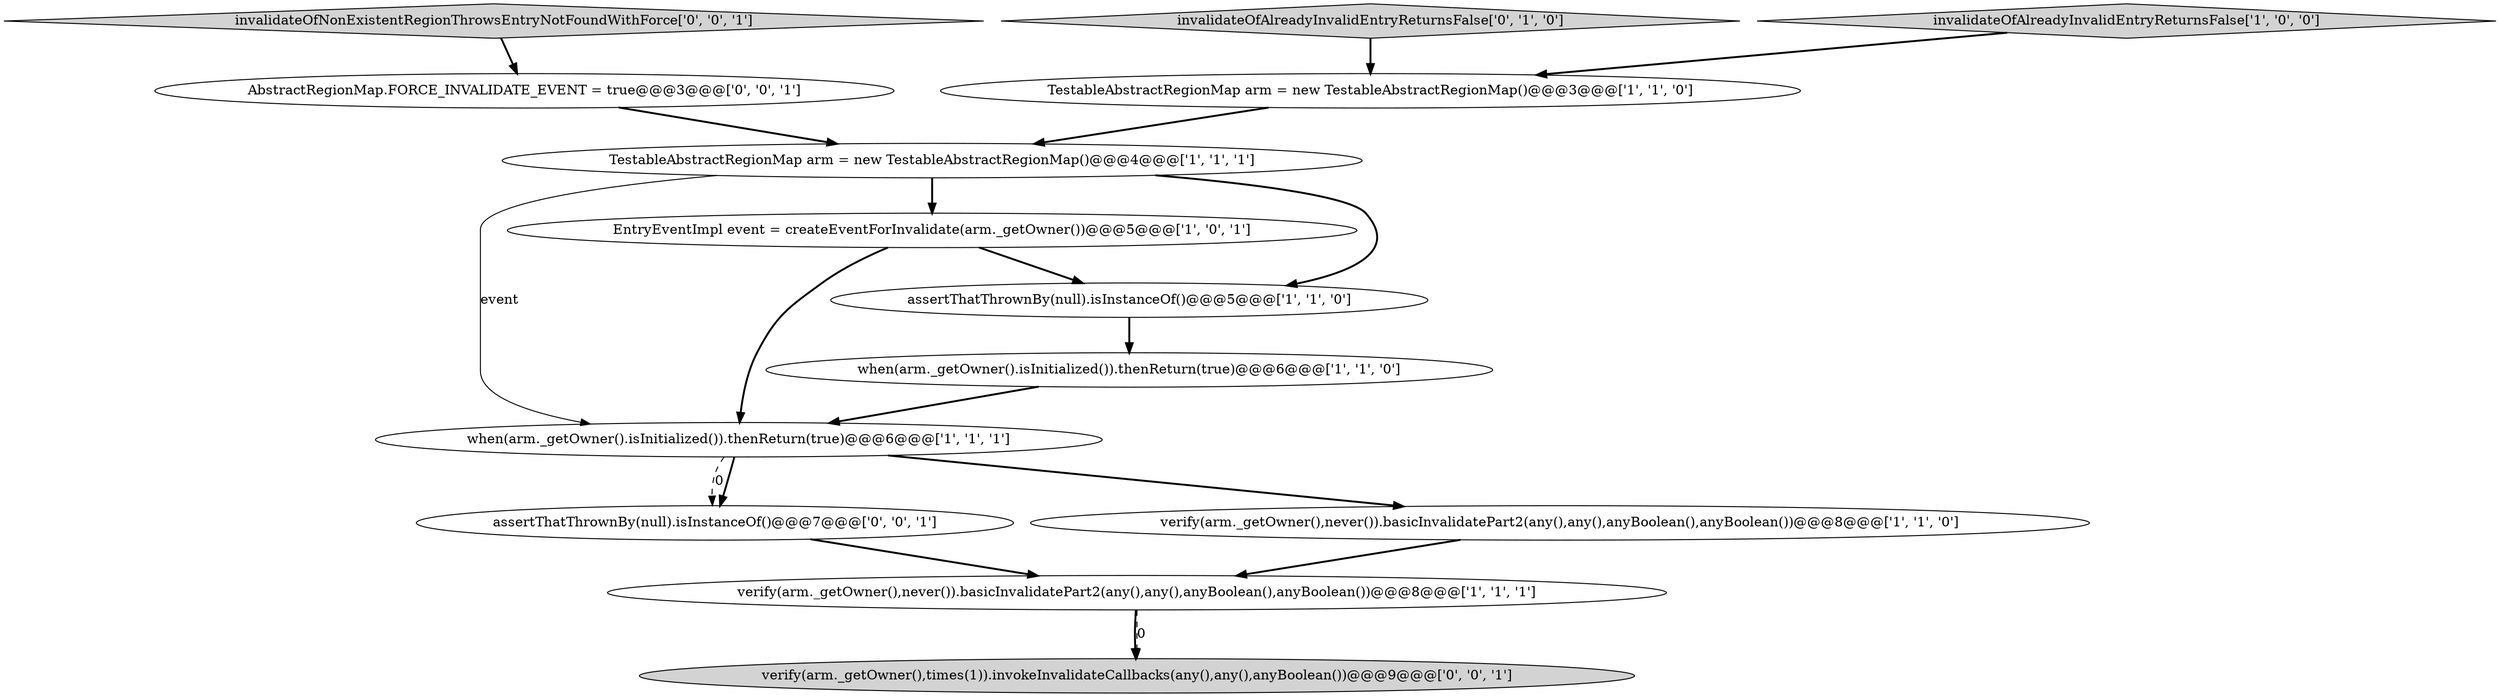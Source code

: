 digraph {
1 [style = filled, label = "TestableAbstractRegionMap arm = new TestableAbstractRegionMap()@@@4@@@['1', '1', '1']", fillcolor = white, shape = ellipse image = "AAA0AAABBB1BBB"];
8 [style = filled, label = "verify(arm._getOwner(),never()).basicInvalidatePart2(any(),any(),anyBoolean(),anyBoolean())@@@8@@@['1', '1', '1']", fillcolor = white, shape = ellipse image = "AAA0AAABBB1BBB"];
13 [style = filled, label = "invalidateOfNonExistentRegionThrowsEntryNotFoundWithForce['0', '0', '1']", fillcolor = lightgray, shape = diamond image = "AAA0AAABBB3BBB"];
7 [style = filled, label = "EntryEventImpl event = createEventForInvalidate(arm._getOwner())@@@5@@@['1', '0', '1']", fillcolor = white, shape = ellipse image = "AAA0AAABBB1BBB"];
2 [style = filled, label = "when(arm._getOwner().isInitialized()).thenReturn(true)@@@6@@@['1', '1', '1']", fillcolor = white, shape = ellipse image = "AAA0AAABBB1BBB"];
6 [style = filled, label = "invalidateOfAlreadyInvalidEntryReturnsFalse['1', '0', '0']", fillcolor = lightgray, shape = diamond image = "AAA0AAABBB1BBB"];
0 [style = filled, label = "when(arm._getOwner().isInitialized()).thenReturn(true)@@@6@@@['1', '1', '0']", fillcolor = white, shape = ellipse image = "AAA0AAABBB1BBB"];
12 [style = filled, label = "assertThatThrownBy(null).isInstanceOf()@@@7@@@['0', '0', '1']", fillcolor = white, shape = ellipse image = "AAA0AAABBB3BBB"];
10 [style = filled, label = "AbstractRegionMap.FORCE_INVALIDATE_EVENT = true@@@3@@@['0', '0', '1']", fillcolor = white, shape = ellipse image = "AAA0AAABBB3BBB"];
4 [style = filled, label = "assertThatThrownBy(null).isInstanceOf()@@@5@@@['1', '1', '0']", fillcolor = white, shape = ellipse image = "AAA0AAABBB1BBB"];
5 [style = filled, label = "TestableAbstractRegionMap arm = new TestableAbstractRegionMap()@@@3@@@['1', '1', '0']", fillcolor = white, shape = ellipse image = "AAA0AAABBB1BBB"];
11 [style = filled, label = "verify(arm._getOwner(),times(1)).invokeInvalidateCallbacks(any(),any(),anyBoolean())@@@9@@@['0', '0', '1']", fillcolor = lightgray, shape = ellipse image = "AAA0AAABBB3BBB"];
3 [style = filled, label = "verify(arm._getOwner(),never()).basicInvalidatePart2(any(),any(),anyBoolean(),anyBoolean())@@@8@@@['1', '1', '0']", fillcolor = white, shape = ellipse image = "AAA0AAABBB1BBB"];
9 [style = filled, label = "invalidateOfAlreadyInvalidEntryReturnsFalse['0', '1', '0']", fillcolor = lightgray, shape = diamond image = "AAA0AAABBB2BBB"];
10->1 [style = bold, label=""];
8->11 [style = bold, label=""];
1->7 [style = bold, label=""];
0->2 [style = bold, label=""];
13->10 [style = bold, label=""];
2->12 [style = bold, label=""];
8->11 [style = dashed, label="0"];
7->4 [style = bold, label=""];
9->5 [style = bold, label=""];
7->2 [style = bold, label=""];
12->8 [style = bold, label=""];
3->8 [style = bold, label=""];
4->0 [style = bold, label=""];
6->5 [style = bold, label=""];
2->12 [style = dashed, label="0"];
1->4 [style = bold, label=""];
2->3 [style = bold, label=""];
1->2 [style = solid, label="event"];
5->1 [style = bold, label=""];
}
